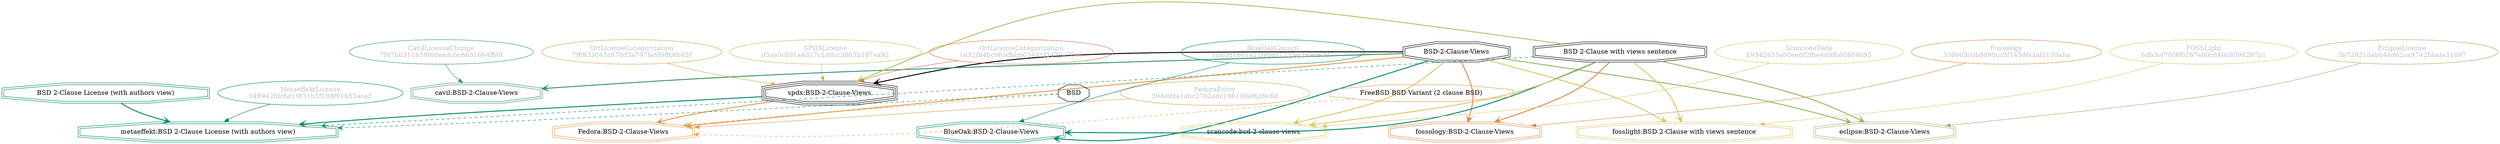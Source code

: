 strict digraph {
    node [shape=box];
    graph [splines=curved];
    391 [label="SPDXLicense\nd3ae0cb91a4d17c1ddcc3663b187ea92"
        ,fontcolor=gray
        ,color="#b8bf62"
        ,fillcolor="beige;1"
        ,shape=ellipse];
    392 [label="spdx:BSD-2-Clause-Views"
        ,shape=tripleoctagon];
    393 [label="BSD-2-Clause-Views"
        ,shape=doubleoctagon];
    394 [label="BSD 2-Clause with views sentence"
        ,shape=doubleoctagon];
    5935 [label=BSD,shape=octagon];
    5947 [label="FedoraEntry\n394e9de1abc2762adc196190ef6d9c66"
         ,fontcolor=gray
         ,color="#e09d4b"
         ,fillcolor="beige;1"
         ,shape=ellipse];
    5948 [label="Fedora:BSD-2-Clause-Views"
         ,color="#e09d4b"
         ,shape=doubleoctagon];
    5949 [label="FreeBSD BSD Variant (2 clause BSD)"
         ,color="#e09d4b"
         ,shape=octagon];
    8658 [label="BlueOakCouncil\n1880ff1661a22fbbdf7725ecb6ece3d7"
         ,fontcolor=gray
         ,color="#00876c"
         ,fillcolor="beige;1"
         ,shape=ellipse];
    8659 [label="BlueOak:BSD-2-Clause-Views"
         ,color="#00876c"
         ,shape=doubleoctagon];
    12686 [label="ScancodeData\nb9342835e00ee6f2f6e4dbfb80889b95"
          ,fontcolor=gray
          ,color="#dac767"
          ,fillcolor="beige;1"
          ,shape=ellipse];
    12687 [label="scancode:bsd-2-clause-views"
          ,color="#dac767"
          ,shape=doubleoctagon];
    28077 [label="Fossology\n336005c0b0090cc3f145d6cbdd130aba"
          ,fontcolor=gray
          ,color="#e18745"
          ,fillcolor="beige;1"
          ,shape=ellipse];
    28078 [label="fossology:BSD-2-Clause-Views"
          ,color="#e18745"
          ,shape=doubleoctagon];
    28513 [label="OrtLicenseCategorization\ncd32f84bc9fcafbbb03401f3472a70a6"
          ,fontcolor=gray
          ,color="#e06f45"
          ,fillcolor="beige;1"
          ,shape=ellipse];
    35368 [label="OrtLicenseCategorization\n7f6933045c878d3a797fa6f0ffc6b65f"
          ,fontcolor=gray
          ,color="#e09d4b"
          ,fillcolor="beige;1"
          ,shape=ellipse];
    36455 [label="CavilLicenseChange\n7f07b0311b59f66eadcbc6801664ffd9"
          ,fontcolor=gray
          ,color="#379469"
          ,fillcolor="beige;1"
          ,shape=ellipse];
    36456 [label="cavil:BSD-2-Clause-Views"
          ,color="#379469"
          ,shape=doubleoctagon];
    39490 [label="MetaeffektLicense\n048942fdcbd19f31b5f189f91653ace2"
          ,fontcolor=gray
          ,color="#00876c"
          ,fillcolor="beige;1"
          ,shape=ellipse];
    39491 [label="metaeffekt:BSD 2-Clause License (with authors view)"
          ,color="#00876c"
          ,shape=doubleoctagon];
    39492 [label="BSD 2-Clause License (with authors view)"
          ,color="#00876c"
          ,shape=doubleoctagon];
    51201 [label="FOSSLight\n6db3ef70f4f6267e80c840c9098207b1"
          ,fontcolor=gray
          ,color="#dac767"
          ,fillcolor="beige;1"
          ,shape=ellipse];
    51202 [label="fosslight:BSD 2-Clause with views sentence"
          ,color="#dac767"
          ,shape=doubleoctagon];
    54240 [label="EclipseLicense\n3b72831debb44d62ca9742fdade31097"
          ,fontcolor=gray
          ,color="#98b561"
          ,fillcolor="beige;1"
          ,shape=ellipse];
    54241 [label="eclipse:BSD-2-Clause-Views"
          ,color="#98b561"
          ,shape=doubleoctagon];
    391 -> 392 [weight=0.5
               ,color="#b8bf62"];
    392 -> 5948 [style=bold
                ,arrowhead=vee
                ,weight=0.7
                ,color="#e09d4b"];
    392 -> 39491 [style=bold
                 ,arrowhead=vee
                 ,weight=0.7
                 ,color="#00876c"];
    393 -> 392 [style=bold
               ,arrowhead=vee
               ,weight=0.7];
    393 -> 5948 [style=bold
                ,arrowhead=vee
                ,weight=0.7
                ,color="#e09d4b"];
    393 -> 8659 [style=bold
                ,arrowhead=vee
                ,weight=0.7
                ,color="#00876c"];
    393 -> 12687 [style=bold
                 ,arrowhead=vee
                 ,weight=0.7
                 ,color="#dac767"];
    393 -> 28078 [style=bold
                 ,arrowhead=vee
                 ,weight=0.7
                 ,color="#e18745"];
    393 -> 36456 [style=bold
                 ,arrowhead=vee
                 ,weight=0.7
                 ,color="#379469"];
    393 -> 36456 [style=bold
                 ,arrowhead=vee
                 ,weight=0.7
                 ,color="#379469"];
    393 -> 51202 [style=bold
                 ,arrowhead=vee
                 ,weight=0.7
                 ,color="#dac767"];
    393 -> 54241 [style=bold
                 ,arrowhead=vee
                 ,weight=0.7
                 ,color="#98b561"];
    394 -> 392 [style=bold
               ,arrowhead=vee
               ,weight=0.7
               ,color="#b8bf62"];
    394 -> 8659 [style=bold
                ,arrowhead=vee
                ,weight=0.7
                ,color="#00876c"];
    394 -> 12687 [style=bold
                 ,arrowhead=vee
                 ,weight=0.7
                 ,color="#dac767"];
    394 -> 28078 [style=bold
                 ,arrowhead=vee
                 ,weight=0.7
                 ,color="#e18745"];
    394 -> 39491 [style=dashed
                 ,arrowhead=vee
                 ,weight=0.5
                 ,color="#00876c"];
    394 -> 51202 [style=bold
                 ,arrowhead=vee
                 ,weight=0.7
                 ,color="#dac767"];
    394 -> 54241 [style=bold
                 ,arrowhead=vee
                 ,weight=0.7
                 ,color="#98b561"];
    5935 -> 5948 [style=dashed
                 ,arrowhead=vee
                 ,weight=0.5
                 ,color="#e09d4b"];
    5935 -> 39491 [style=dashed
                  ,arrowhead=vee
                  ,weight=0.5
                  ,color="#00876c"];
    5947 -> 5948 [weight=0.5
                 ,color="#e09d4b"];
    5949 -> 5948 [style=dashed
                 ,arrowhead=vee
                 ,weight=0.5
                 ,color="#e09d4b"];
    8658 -> 8659 [weight=0.5
                 ,color="#00876c"];
    12686 -> 12687 [weight=0.5
                   ,color="#dac767"];
    28077 -> 28078 [weight=0.5
                   ,color="#e18745"];
    28513 -> 392 [weight=0.5
                 ,color="#e06f45"];
    35368 -> 392 [weight=0.5
                 ,color="#e09d4b"];
    36455 -> 36456 [weight=0.5
                   ,color="#379469"];
    39490 -> 39491 [weight=0.5
                   ,color="#00876c"];
    39492 -> 39491 [style=bold
                   ,arrowhead=vee
                   ,weight=0.7
                   ,color="#00876c"];
    51201 -> 51202 [weight=0.5
                   ,color="#dac767"];
    54240 -> 54241 [weight=0.5
                   ,color="#98b561"];
}

